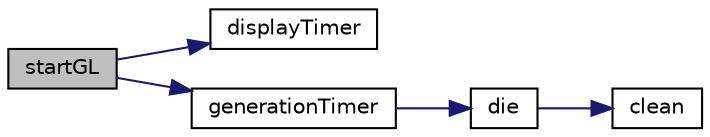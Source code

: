 digraph "startGL"
{
 // INTERACTIVE_SVG=YES
 // LATEX_PDF_SIZE
  edge [fontname="Helvetica",fontsize="10",labelfontname="Helvetica",labelfontsize="10"];
  node [fontname="Helvetica",fontsize="10",shape=record];
  rankdir="LR";
  Node1 [label="startGL",height=0.2,width=0.4,color="black", fillcolor="grey75", style="filled", fontcolor="black",tooltip="A init function ."];
  Node1 -> Node2 [color="midnightblue",fontsize="10",style="solid",fontname="Helvetica"];
  Node2 [label="displayTimer",height=0.2,width=0.4,color="black", fillcolor="white", style="filled",URL="$backup_2gol_8cpp.html#afaf0a2a3b35cf3337a526a9a4d80c2c8",tooltip="A init function ."];
  Node1 -> Node3 [color="midnightblue",fontsize="10",style="solid",fontname="Helvetica"];
  Node3 [label="generationTimer",height=0.2,width=0.4,color="black", fillcolor="white", style="filled",URL="$backup_2gol_8cpp.html#ab4a5552a618c2bb1423e5a3a1180ddc8",tooltip="A function ."];
  Node3 -> Node4 [color="midnightblue",fontsize="10",style="solid",fontname="Helvetica"];
  Node4 [label="die",height=0.2,width=0.4,color="black", fillcolor="white", style="filled",URL="$backup_2gol_8cpp.html#a50b29cd14cdcbd106f2381303c9336f7",tooltip=" "];
  Node4 -> Node5 [color="midnightblue",fontsize="10",style="solid",fontname="Helvetica"];
  Node5 [label="clean",height=0.2,width=0.4,color="black", fillcolor="white", style="filled",URL="$backup_2gol_8cpp.html#a2bbe646c052baf99f04a367ef6031d74",tooltip="A function ."];
}
